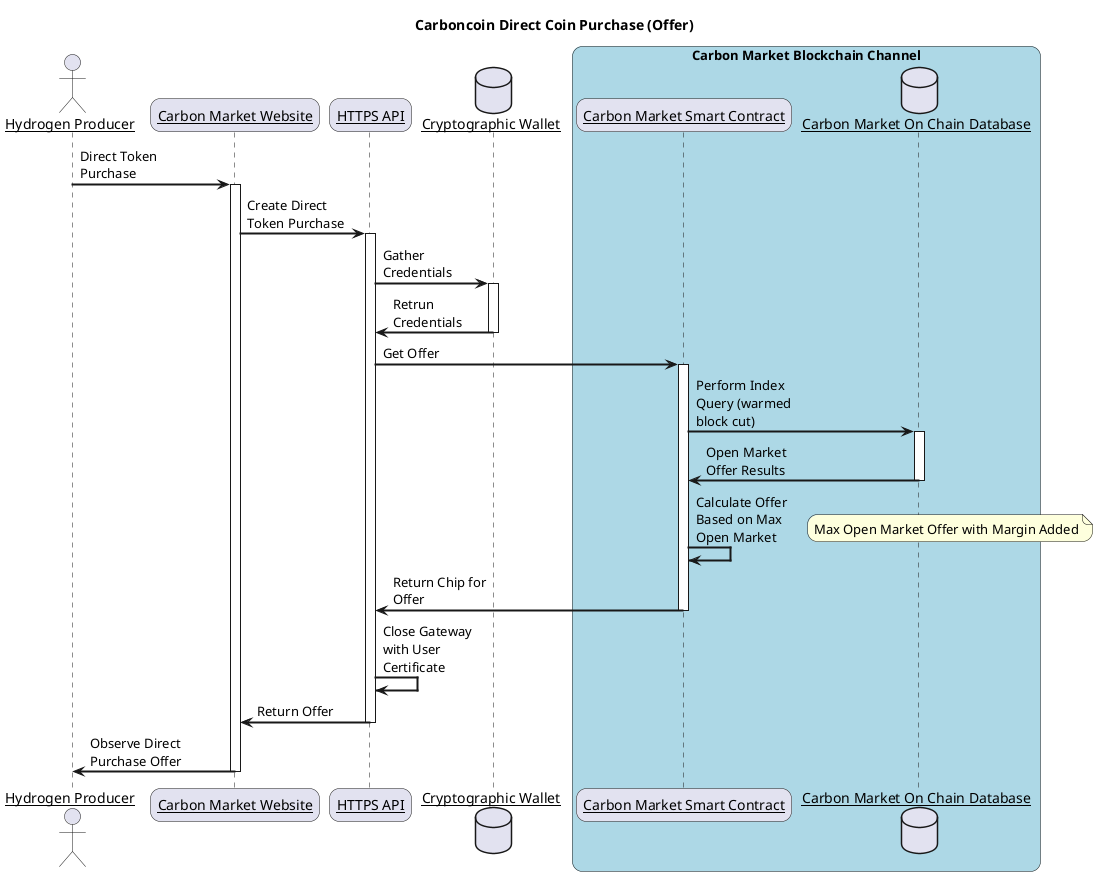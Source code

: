 @startuml directOffer
skinparam sequenceArrowThickness 2
skinparam roundcorner 20
skinparam maxmessagesize 100
skinparam sequenceParticipant underline
title Carboncoin Direct Coin Purchase (Offer)

actor "Hydrogen Producer" as Producer
participant "Carbon Market Website" as Website
participant "HTTPS API" as API
database "Cryptographic Wallet" as Wallet
box "Carbon Market Blockchain Channel" #LightBlue
participant "Carbon Market Smart Contract" as CMSC 
database "Carbon Market On Chain Database" as CMJD

Producer -> Website: Direct Token Purchase
activate Website

Website -> API: Create Direct Token Purchase
activate API

API -> Wallet: Gather Credentials
activate Wallet

Wallet -> API: Retrun Credentials
deactivate Wallet

API -> CMSC: Get Offer
activate CMSC

CMSC -> CMJD: Perform Index Query (warmed block cut)
activate CMJD

CMJD -> CMSC: Open Market Offer Results
deactivate CMJD

CMSC -> CMSC: Calculate Offer Based on Max Open Market
note right
Max Open Market Offer with Margin Added
end note

CMSC -> API: Return Chip for Offer
deactivate CMSC

API -> API: Close Gateway with User Certificate
API -> Website: Return Offer
deactivate API
Website -> Producer: Observe Direct Purchase Offer
deactivate Website

@enduml